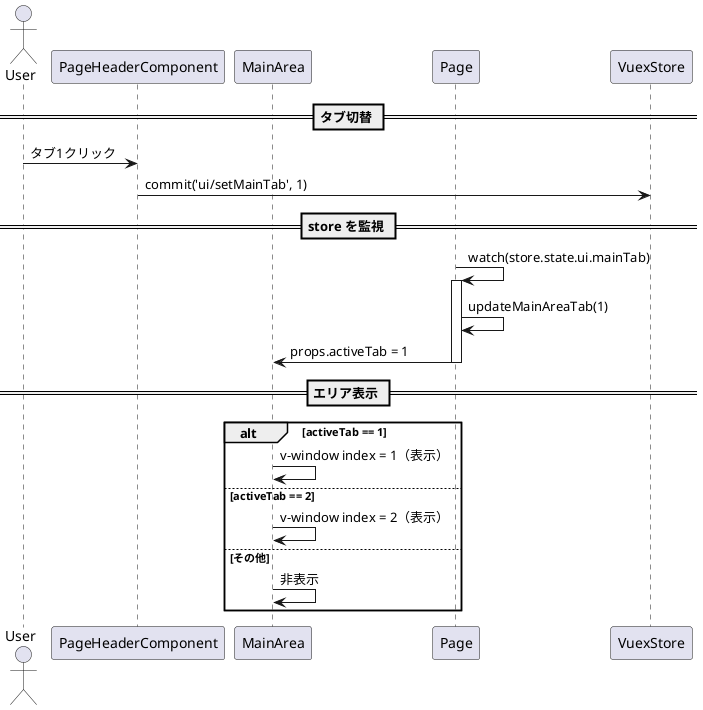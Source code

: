 @startuml basic_watch
actor User
participant PageHeaderComponent
participant MainArea
participant Page as PageVue
participant VuexStore

== タブ切替 ==
User -> PageHeaderComponent : タブ1クリック
PageHeaderComponent -> VuexStore : commit('ui/setMainTab', 1)

== store を監視 ==
PageVue -> PageVue : watch(store.state.ui.mainTab)
activate PageVue
PageVue -> PageVue : updateMainAreaTab(1)
PageVue -> MainArea : props.activeTab = 1
deactivate PageVue

== エリア表示 ==
alt activeTab == 1
  MainArea -> MainArea : v-window index = 1（表示）
else activeTab == 2
  MainArea -> MainArea : v-window index = 2（表示）
else その他
  MainArea -> MainArea : 非表示
end
@enduml